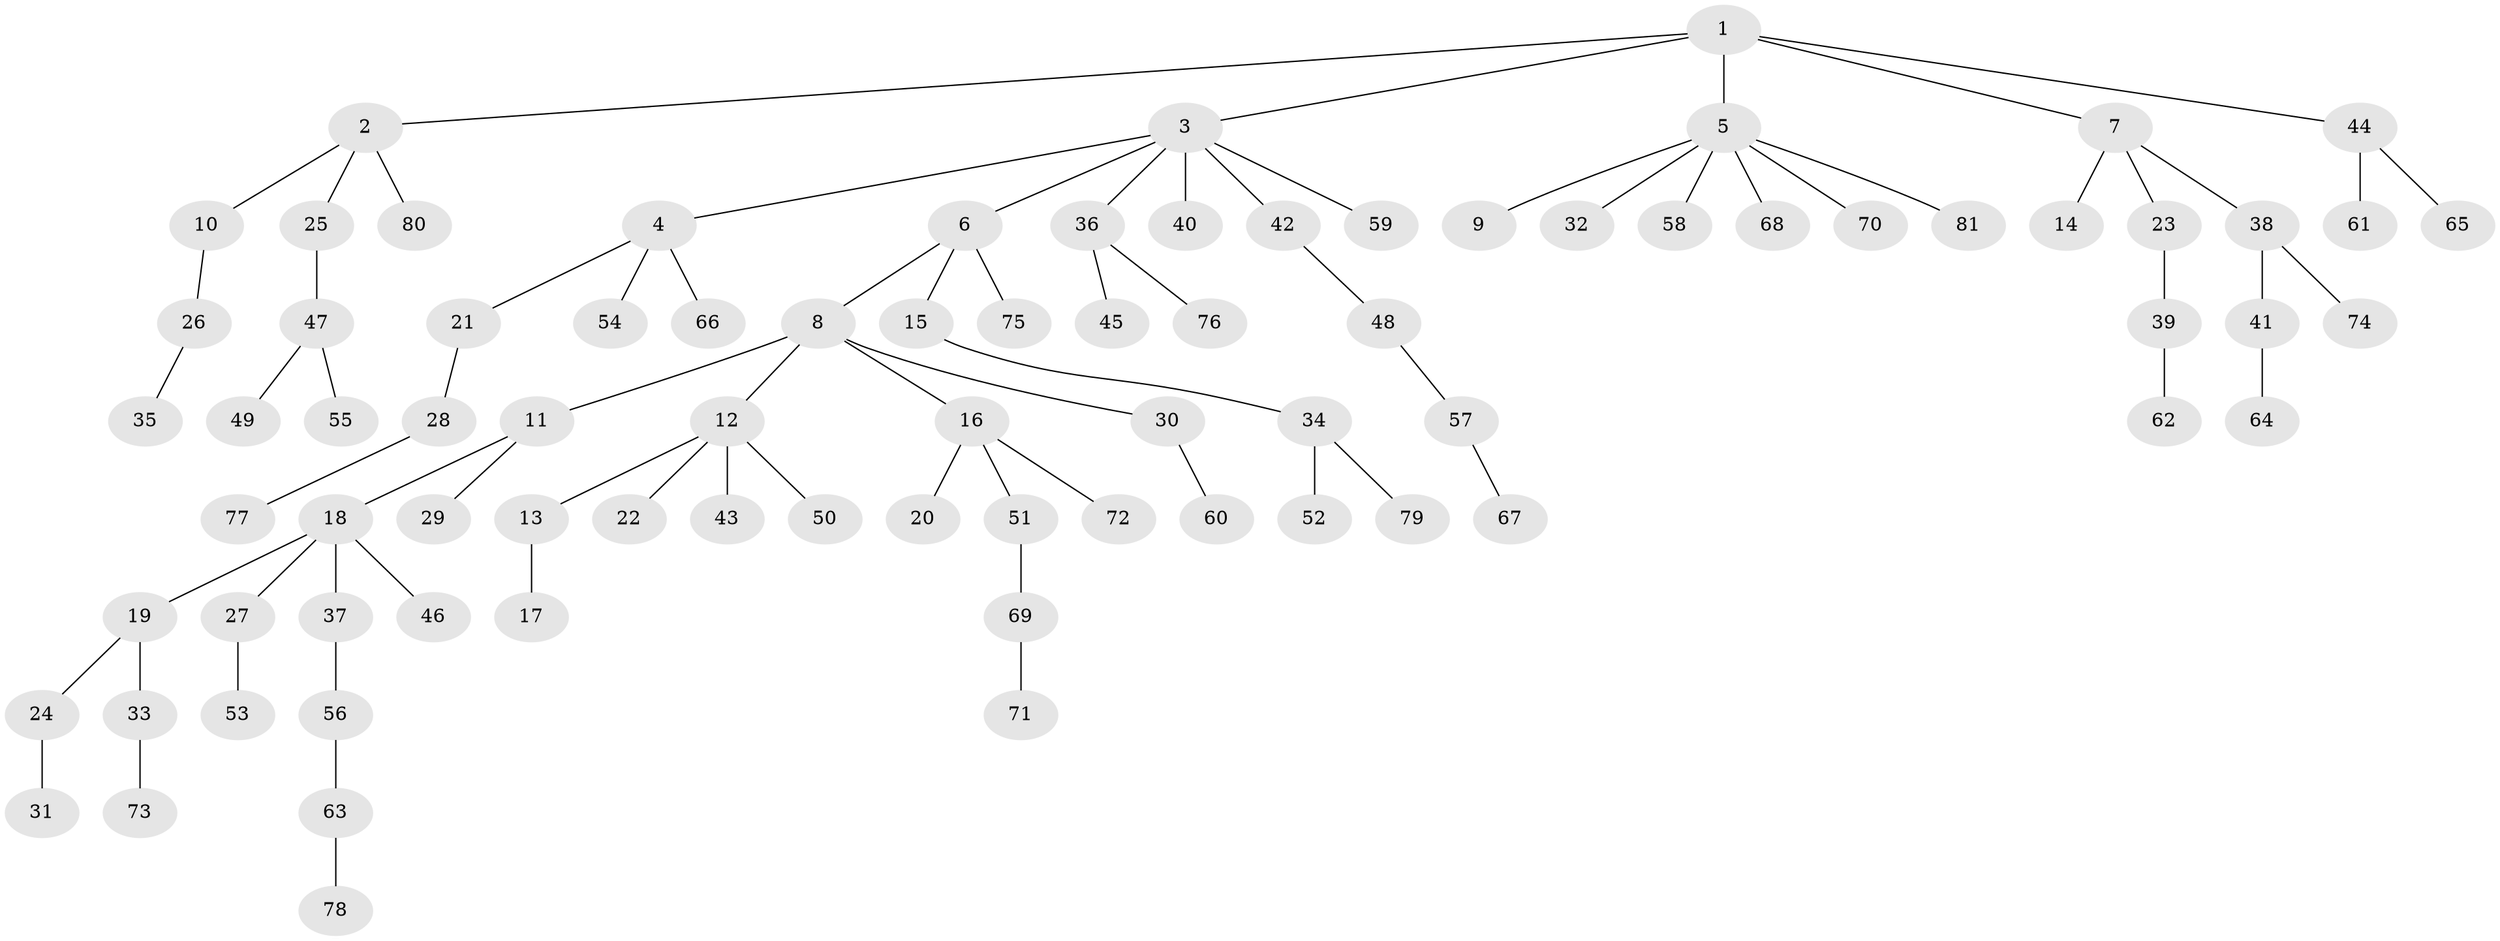 // Generated by graph-tools (version 1.1) at 2025/11/02/27/25 16:11:25]
// undirected, 81 vertices, 80 edges
graph export_dot {
graph [start="1"]
  node [color=gray90,style=filled];
  1;
  2;
  3;
  4;
  5;
  6;
  7;
  8;
  9;
  10;
  11;
  12;
  13;
  14;
  15;
  16;
  17;
  18;
  19;
  20;
  21;
  22;
  23;
  24;
  25;
  26;
  27;
  28;
  29;
  30;
  31;
  32;
  33;
  34;
  35;
  36;
  37;
  38;
  39;
  40;
  41;
  42;
  43;
  44;
  45;
  46;
  47;
  48;
  49;
  50;
  51;
  52;
  53;
  54;
  55;
  56;
  57;
  58;
  59;
  60;
  61;
  62;
  63;
  64;
  65;
  66;
  67;
  68;
  69;
  70;
  71;
  72;
  73;
  74;
  75;
  76;
  77;
  78;
  79;
  80;
  81;
  1 -- 2;
  1 -- 3;
  1 -- 5;
  1 -- 7;
  1 -- 44;
  2 -- 10;
  2 -- 25;
  2 -- 80;
  3 -- 4;
  3 -- 6;
  3 -- 36;
  3 -- 40;
  3 -- 42;
  3 -- 59;
  4 -- 21;
  4 -- 54;
  4 -- 66;
  5 -- 9;
  5 -- 32;
  5 -- 58;
  5 -- 68;
  5 -- 70;
  5 -- 81;
  6 -- 8;
  6 -- 15;
  6 -- 75;
  7 -- 14;
  7 -- 23;
  7 -- 38;
  8 -- 11;
  8 -- 12;
  8 -- 16;
  8 -- 30;
  10 -- 26;
  11 -- 18;
  11 -- 29;
  12 -- 13;
  12 -- 22;
  12 -- 43;
  12 -- 50;
  13 -- 17;
  15 -- 34;
  16 -- 20;
  16 -- 51;
  16 -- 72;
  18 -- 19;
  18 -- 27;
  18 -- 37;
  18 -- 46;
  19 -- 24;
  19 -- 33;
  21 -- 28;
  23 -- 39;
  24 -- 31;
  25 -- 47;
  26 -- 35;
  27 -- 53;
  28 -- 77;
  30 -- 60;
  33 -- 73;
  34 -- 52;
  34 -- 79;
  36 -- 45;
  36 -- 76;
  37 -- 56;
  38 -- 41;
  38 -- 74;
  39 -- 62;
  41 -- 64;
  42 -- 48;
  44 -- 61;
  44 -- 65;
  47 -- 49;
  47 -- 55;
  48 -- 57;
  51 -- 69;
  56 -- 63;
  57 -- 67;
  63 -- 78;
  69 -- 71;
}
